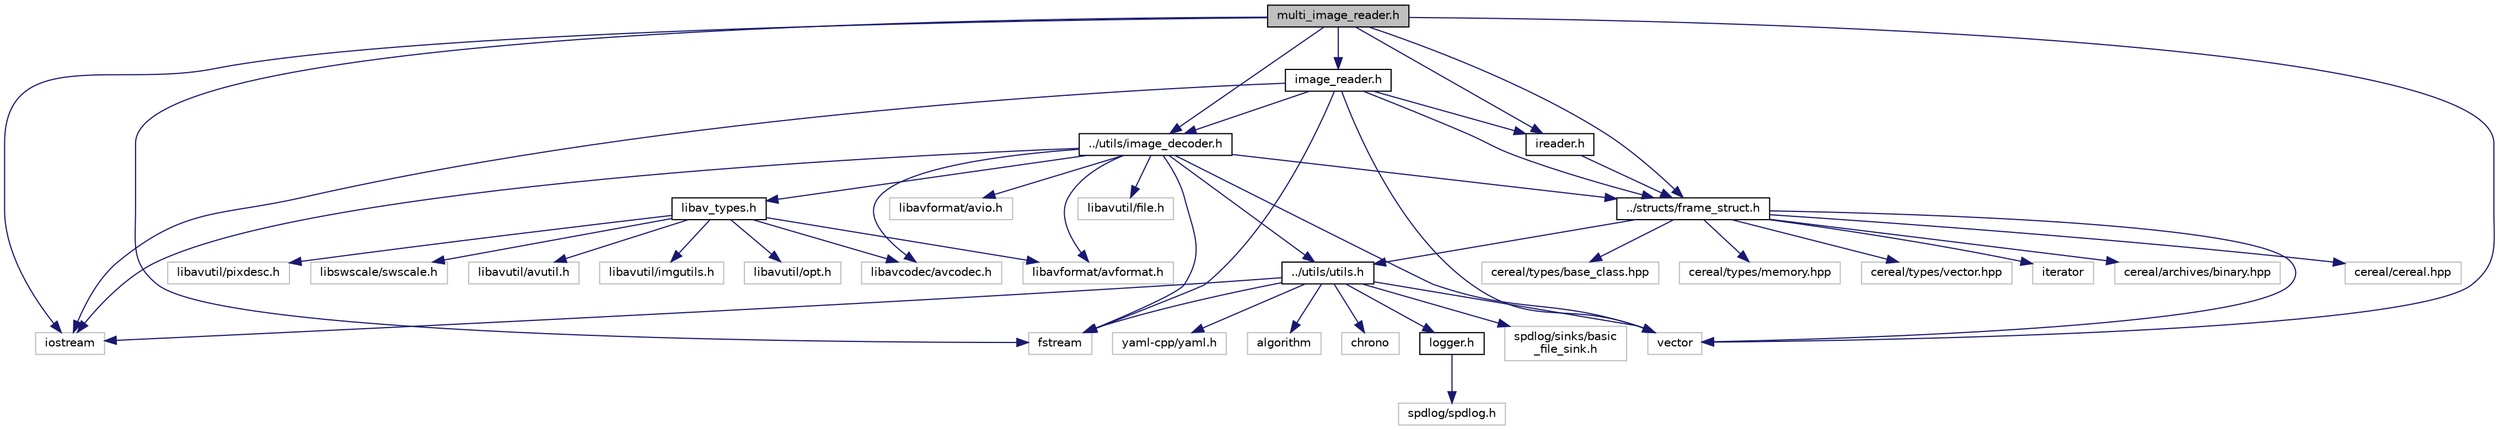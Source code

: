 digraph "multi_image_reader.h"
{
 // LATEX_PDF_SIZE
  edge [fontname="Helvetica",fontsize="10",labelfontname="Helvetica",labelfontsize="10"];
  node [fontname="Helvetica",fontsize="10",shape=record];
  Node1 [label="multi_image_reader.h",height=0.2,width=0.4,color="black", fillcolor="grey75", style="filled", fontcolor="black",tooltip="Multi image reader."];
  Node1 -> Node2 [color="midnightblue",fontsize="10",style="solid"];
  Node2 [label="fstream",height=0.2,width=0.4,color="grey75", fillcolor="white", style="filled",tooltip=" "];
  Node1 -> Node3 [color="midnightblue",fontsize="10",style="solid"];
  Node3 [label="iostream",height=0.2,width=0.4,color="grey75", fillcolor="white", style="filled",tooltip=" "];
  Node1 -> Node4 [color="midnightblue",fontsize="10",style="solid"];
  Node4 [label="vector",height=0.2,width=0.4,color="grey75", fillcolor="white", style="filled",tooltip=" "];
  Node1 -> Node5 [color="midnightblue",fontsize="10",style="solid"];
  Node5 [label="../structs/frame_struct.h",height=0.2,width=0.4,color="black", fillcolor="white", style="filled",URL="$structs_2frame__struct_8h.html",tooltip="Frame struct definition. \"Universal\" frame data type."];
  Node5 -> Node4 [color="midnightblue",fontsize="10",style="solid"];
  Node5 -> Node6 [color="midnightblue",fontsize="10",style="solid"];
  Node6 [label="iterator",height=0.2,width=0.4,color="grey75", fillcolor="white", style="filled",tooltip=" "];
  Node5 -> Node7 [color="midnightblue",fontsize="10",style="solid"];
  Node7 [label="cereal/archives/binary.hpp",height=0.2,width=0.4,color="grey75", fillcolor="white", style="filled",tooltip=" "];
  Node5 -> Node8 [color="midnightblue",fontsize="10",style="solid"];
  Node8 [label="cereal/cereal.hpp",height=0.2,width=0.4,color="grey75", fillcolor="white", style="filled",tooltip=" "];
  Node5 -> Node9 [color="midnightblue",fontsize="10",style="solid"];
  Node9 [label="cereal/types/base_class.hpp",height=0.2,width=0.4,color="grey75", fillcolor="white", style="filled",tooltip=" "];
  Node5 -> Node10 [color="midnightblue",fontsize="10",style="solid"];
  Node10 [label="cereal/types/memory.hpp",height=0.2,width=0.4,color="grey75", fillcolor="white", style="filled",tooltip=" "];
  Node5 -> Node11 [color="midnightblue",fontsize="10",style="solid"];
  Node11 [label="cereal/types/vector.hpp",height=0.2,width=0.4,color="grey75", fillcolor="white", style="filled",tooltip=" "];
  Node5 -> Node12 [color="midnightblue",fontsize="10",style="solid"];
  Node12 [label="../utils/utils.h",height=0.2,width=0.4,color="black", fillcolor="white", style="filled",URL="$utils_2utils_8h.html",tooltip="Utilities."];
  Node12 -> Node13 [color="midnightblue",fontsize="10",style="solid"];
  Node13 [label="algorithm",height=0.2,width=0.4,color="grey75", fillcolor="white", style="filled",tooltip=" "];
  Node12 -> Node14 [color="midnightblue",fontsize="10",style="solid"];
  Node14 [label="chrono",height=0.2,width=0.4,color="grey75", fillcolor="white", style="filled",tooltip=" "];
  Node12 -> Node2 [color="midnightblue",fontsize="10",style="solid"];
  Node12 -> Node3 [color="midnightblue",fontsize="10",style="solid"];
  Node12 -> Node4 [color="midnightblue",fontsize="10",style="solid"];
  Node12 -> Node15 [color="midnightblue",fontsize="10",style="solid"];
  Node15 [label="logger.h",height=0.2,width=0.4,color="black", fillcolor="white", style="filled",URL="$logger_8h.html",tooltip="Logger header."];
  Node15 -> Node16 [color="midnightblue",fontsize="10",style="solid"];
  Node16 [label="spdlog/spdlog.h",height=0.2,width=0.4,color="grey75", fillcolor="white", style="filled",tooltip=" "];
  Node12 -> Node17 [color="midnightblue",fontsize="10",style="solid"];
  Node17 [label="spdlog/sinks/basic\l_file_sink.h",height=0.2,width=0.4,color="grey75", fillcolor="white", style="filled",tooltip=" "];
  Node12 -> Node18 [color="midnightblue",fontsize="10",style="solid"];
  Node18 [label="yaml-cpp/yaml.h",height=0.2,width=0.4,color="grey75", fillcolor="white", style="filled",tooltip=" "];
  Node1 -> Node19 [color="midnightblue",fontsize="10",style="solid"];
  Node19 [label="../utils/image_decoder.h",height=0.2,width=0.4,color="black", fillcolor="white", style="filled",URL="$image__decoder_8h.html",tooltip="AV Image decoder."];
  Node19 -> Node2 [color="midnightblue",fontsize="10",style="solid"];
  Node19 -> Node3 [color="midnightblue",fontsize="10",style="solid"];
  Node19 -> Node4 [color="midnightblue",fontsize="10",style="solid"];
  Node19 -> Node20 [color="midnightblue",fontsize="10",style="solid"];
  Node20 [label="libavcodec/avcodec.h",height=0.2,width=0.4,color="grey75", fillcolor="white", style="filled",tooltip=" "];
  Node19 -> Node21 [color="midnightblue",fontsize="10",style="solid"];
  Node21 [label="libavformat/avformat.h",height=0.2,width=0.4,color="grey75", fillcolor="white", style="filled",tooltip=" "];
  Node19 -> Node22 [color="midnightblue",fontsize="10",style="solid"];
  Node22 [label="libavformat/avio.h",height=0.2,width=0.4,color="grey75", fillcolor="white", style="filled",tooltip=" "];
  Node19 -> Node23 [color="midnightblue",fontsize="10",style="solid"];
  Node23 [label="libavutil/file.h",height=0.2,width=0.4,color="grey75", fillcolor="white", style="filled",tooltip=" "];
  Node19 -> Node5 [color="midnightblue",fontsize="10",style="solid"];
  Node19 -> Node24 [color="midnightblue",fontsize="10",style="solid"];
  Node24 [label="libav_types.h",height=0.2,width=0.4,color="black", fillcolor="white", style="filled",URL="$libav__types_8h_source.html",tooltip=" "];
  Node24 -> Node20 [color="midnightblue",fontsize="10",style="solid"];
  Node24 -> Node21 [color="midnightblue",fontsize="10",style="solid"];
  Node24 -> Node25 [color="midnightblue",fontsize="10",style="solid"];
  Node25 [label="libavutil/avutil.h",height=0.2,width=0.4,color="grey75", fillcolor="white", style="filled",tooltip=" "];
  Node24 -> Node26 [color="midnightblue",fontsize="10",style="solid"];
  Node26 [label="libavutil/imgutils.h",height=0.2,width=0.4,color="grey75", fillcolor="white", style="filled",tooltip=" "];
  Node24 -> Node27 [color="midnightblue",fontsize="10",style="solid"];
  Node27 [label="libavutil/opt.h",height=0.2,width=0.4,color="grey75", fillcolor="white", style="filled",tooltip=" "];
  Node24 -> Node28 [color="midnightblue",fontsize="10",style="solid"];
  Node28 [label="libavutil/pixdesc.h",height=0.2,width=0.4,color="grey75", fillcolor="white", style="filled",tooltip=" "];
  Node24 -> Node29 [color="midnightblue",fontsize="10",style="solid"];
  Node29 [label="libswscale/swscale.h",height=0.2,width=0.4,color="grey75", fillcolor="white", style="filled",tooltip=" "];
  Node19 -> Node12 [color="midnightblue",fontsize="10",style="solid"];
  Node1 -> Node30 [color="midnightblue",fontsize="10",style="solid"];
  Node30 [label="image_reader.h",height=0.2,width=0.4,color="black", fillcolor="white", style="filled",URL="$image__reader_8h.html",tooltip="Image reader."];
  Node30 -> Node2 [color="midnightblue",fontsize="10",style="solid"];
  Node30 -> Node3 [color="midnightblue",fontsize="10",style="solid"];
  Node30 -> Node4 [color="midnightblue",fontsize="10",style="solid"];
  Node30 -> Node5 [color="midnightblue",fontsize="10",style="solid"];
  Node30 -> Node19 [color="midnightblue",fontsize="10",style="solid"];
  Node30 -> Node31 [color="midnightblue",fontsize="10",style="solid"];
  Node31 [label="ireader.h",height=0.2,width=0.4,color="black", fillcolor="white", style="filled",URL="$readers_2ireader_8h.html",tooltip="Reader interface to SSP."];
  Node31 -> Node5 [color="midnightblue",fontsize="10",style="solid"];
  Node1 -> Node31 [color="midnightblue",fontsize="10",style="solid"];
}
